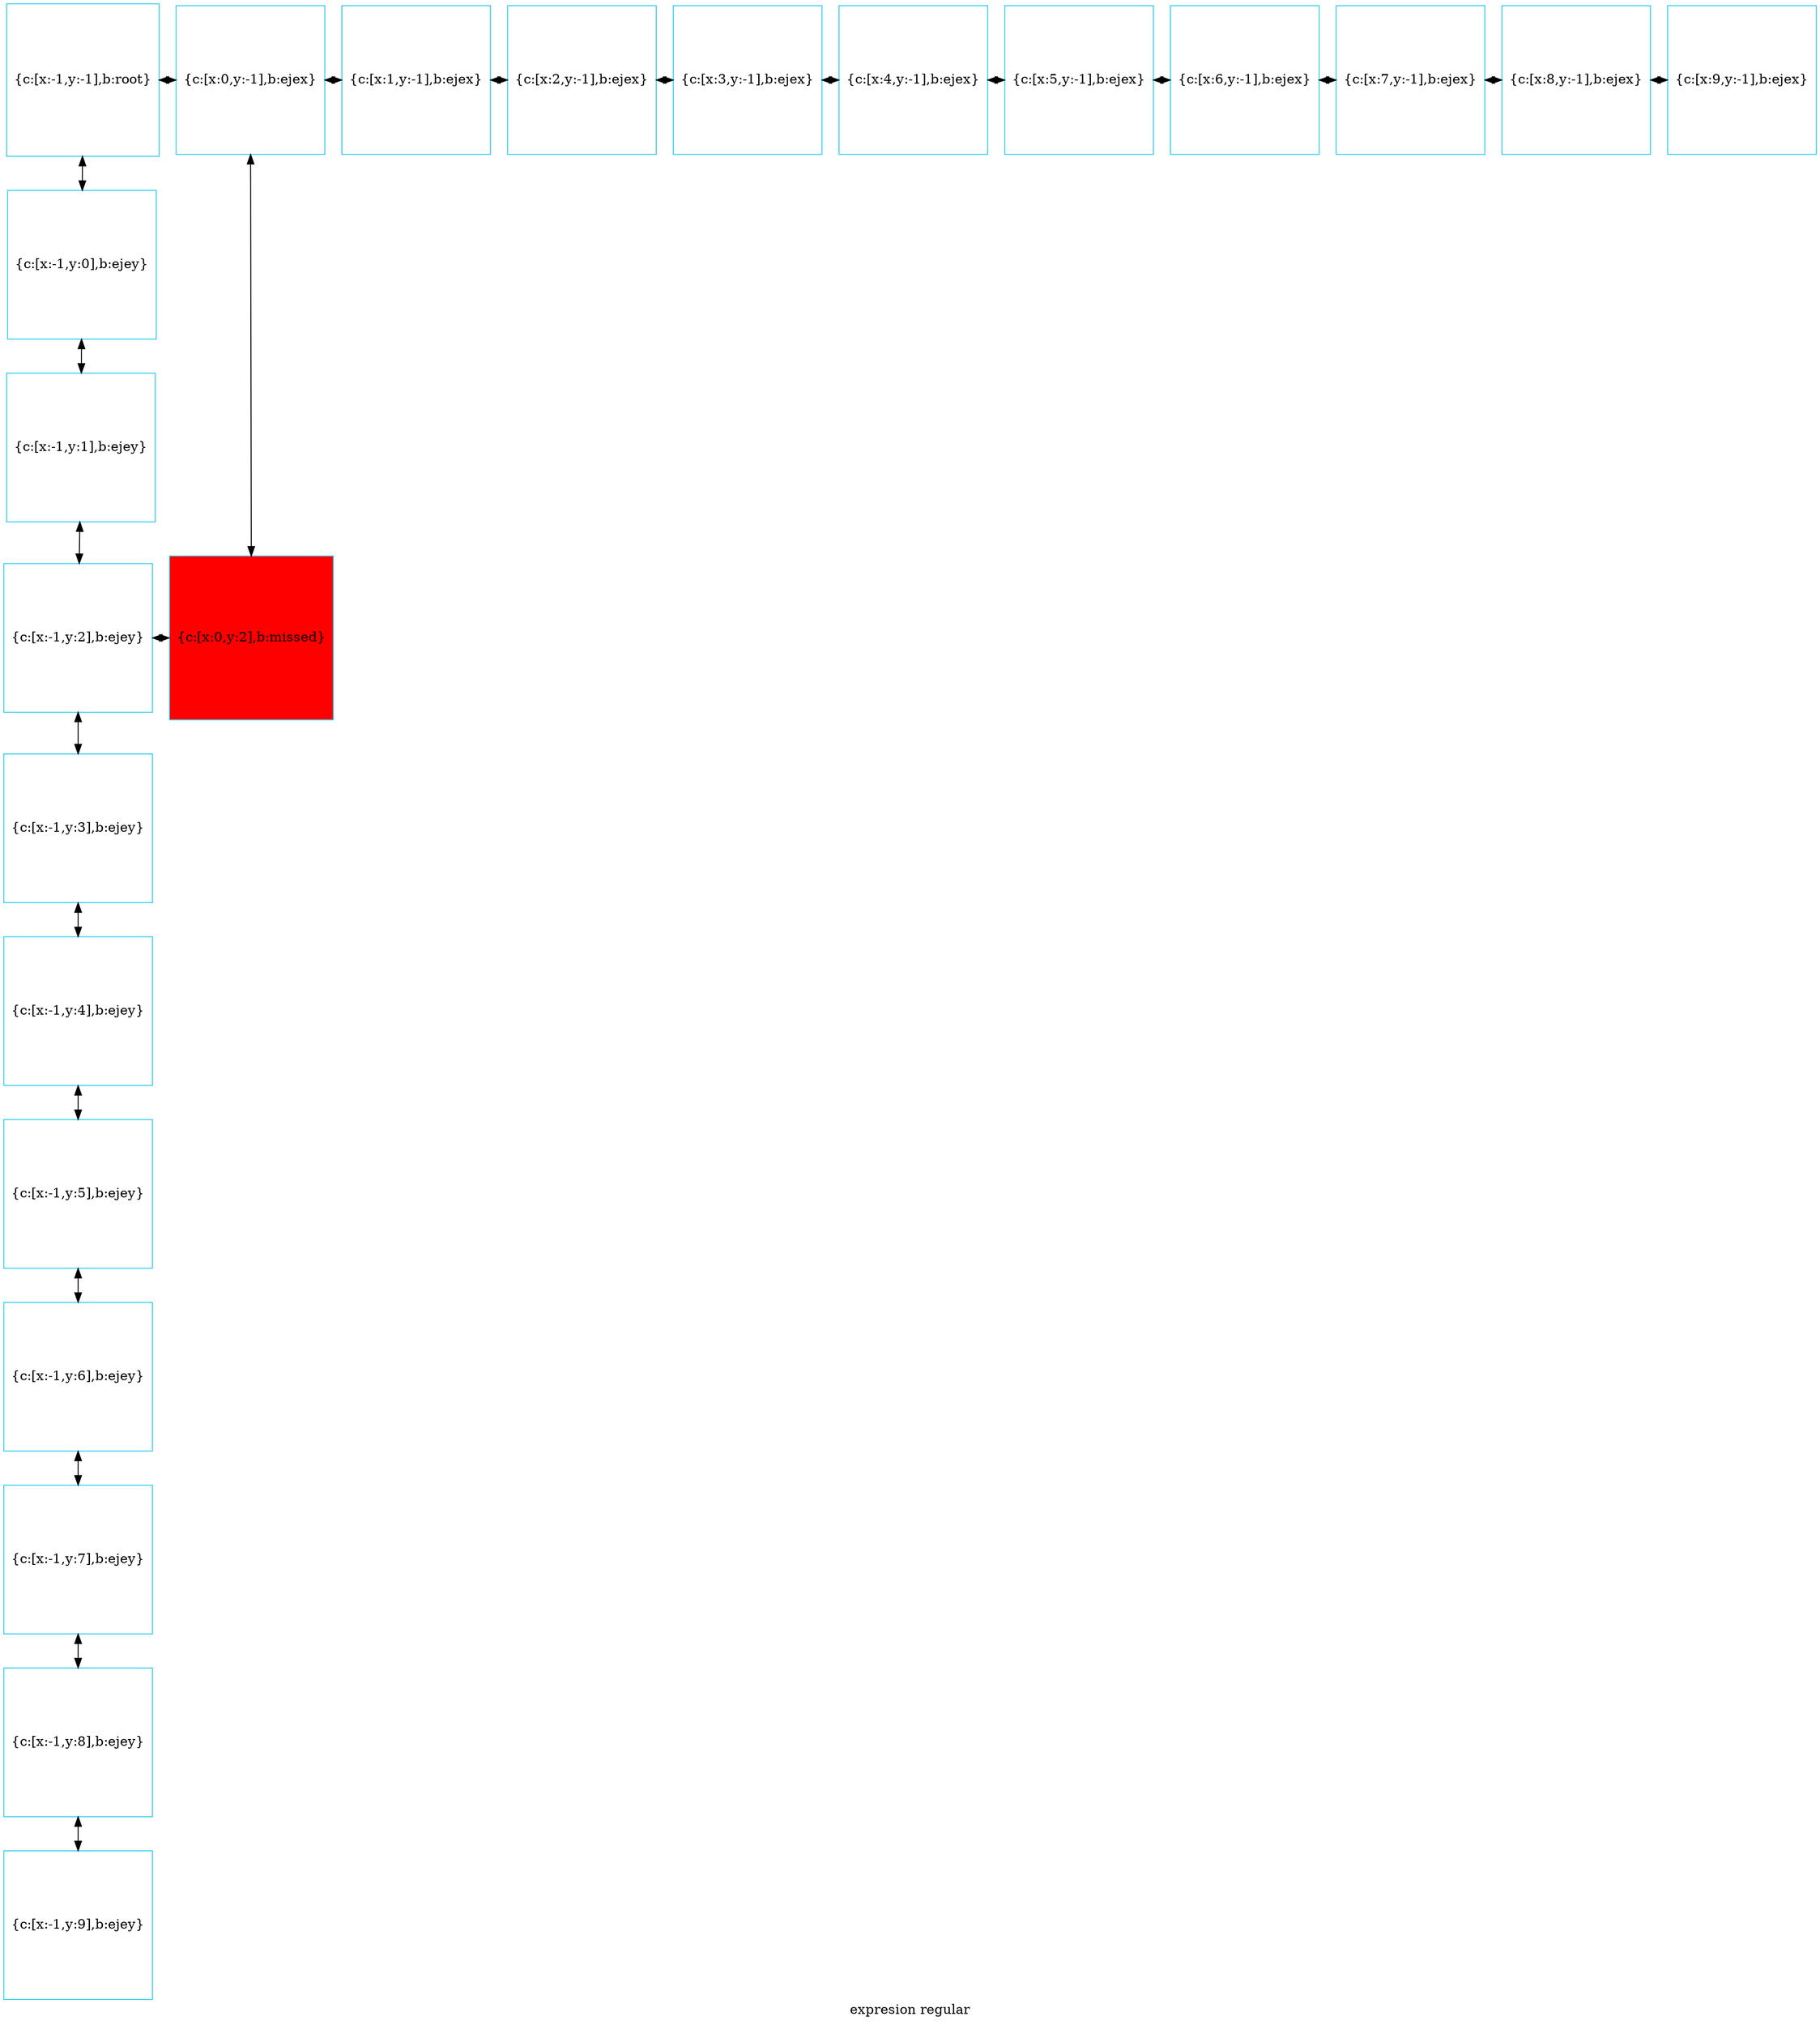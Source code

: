 digraph G
{label="expresion regular"
        node[shape = square]
        node[style = filled]
        node[fillcolor = "#EEEEE"]
        node[color = "#EEEEE"]
        node[color = "#31CEF0"]

2386161840720[label="{c:[x:-1,y:-1],b:root}",fillcolor = "white"]
2386161840864[label="{c:[x:0,y:-1],b:ejex}",fillcolor = "white"]
2386161841008[label="{c:[x:1,y:-1],b:ejex}",fillcolor = "white"]
2386161841152[label="{c:[x:2,y:-1],b:ejex}",fillcolor = "white"]
2386161841296[label="{c:[x:3,y:-1],b:ejex}",fillcolor = "white"]
2386161841440[label="{c:[x:4,y:-1],b:ejex}",fillcolor = "white"]
2386161841584[label="{c:[x:5,y:-1],b:ejex}",fillcolor = "white"]
2386161841728[label="{c:[x:6,y:-1],b:ejex}",fillcolor = "white"]
2386161841872[label="{c:[x:7,y:-1],b:ejex}",fillcolor = "white"]
2386161842016[label="{c:[x:8,y:-1],b:ejex}",fillcolor = "white"]
2386161842160[label="{c:[x:9,y:-1],b:ejex}",fillcolor = "white"]
2386161842304[label="{c:[x:-1,y:0],b:ejey}",fillcolor = "white"]
2386161842448[label="{c:[x:-1,y:1],b:ejey}",fillcolor = "white"]
2386161842592[label="{c:[x:-1,y:2],b:ejey}",fillcolor = "white"]
2386161915824[label="{c:[x:0,y:2],b:missed}",fillcolor = "red"]
2386161842736[label="{c:[x:-1,y:3],b:ejey}",fillcolor = "white"]
2386161842880[label="{c:[x:-1,y:4],b:ejey}",fillcolor = "white"]
2386161843024[label="{c:[x:-1,y:5],b:ejey}",fillcolor = "white"]
2386161843168[label="{c:[x:-1,y:6],b:ejey}",fillcolor = "white"]
2386161843312[label="{c:[x:-1,y:7],b:ejey}",fillcolor = "white"]
2386161843456[label="{c:[x:-1,y:8],b:ejey}",fillcolor = "white"]
2386161843600[label="{c:[x:-1,y:9],b:ejey}",fillcolor = "white"]
2386161840720->2386161842304[dir = both];
2386161842304->2386161842448[dir = both];
2386161842448->2386161842592[dir = both];
2386161842592->2386161842736[dir = both];
2386161842736->2386161842880[dir = both];
2386161842880->2386161843024[dir = both];
2386161843024->2386161843168[dir = both];
2386161843168->2386161843312[dir = both];
2386161843312->2386161843456[dir = both];
2386161843456->2386161843600[dir = both];
2386161840864->2386161915824[dir = both];
2386161840720->2386161840864[dir = both];
2386161840864->2386161841008[dir = both];
2386161841008->2386161841152[dir = both];
2386161841152->2386161841296[dir = both];
2386161841296->2386161841440[dir = both];
2386161841440->2386161841584[dir = both];
2386161841584->2386161841728[dir = both];
2386161841728->2386161841872[dir = both];
2386161841872->2386161842016[dir = both];
2386161842016->2386161842160[dir = both];
2386161842592->2386161915824[constraint=false,dir = both];
 {rank=same; 2386161840720;2386161840864;2386161841008;2386161841152;2386161841296;2386161841440;2386161841584;2386161841728;2386161841872;2386161842016;2386161842160;}
 {rank=same; 2386161842304;}
 {rank=same; 2386161842448;}
 {rank=same; 2386161842592;2386161915824;}
 {rank=same; 2386161842736;}
 {rank=same; 2386161842880;}
 {rank=same; 2386161843024;}
 {rank=same; 2386161843168;}
 {rank=same; 2386161843312;}
 {rank=same; 2386161843456;}
 {rank=same; 2386161843600;}
}